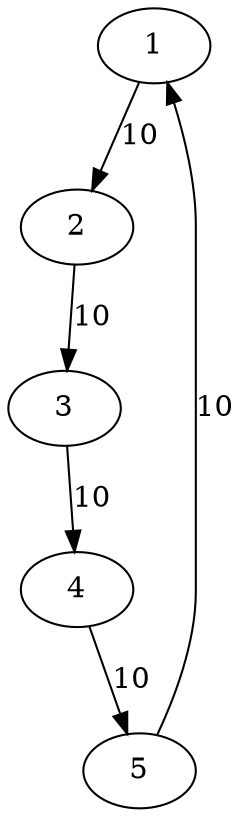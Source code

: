 digraph small1_in {
edge [len=2];
    1 -> 2 [label="10"];
    2 -> 3 [label="10"];
    3 -> 4 [label="10"];
    4 -> 5 [label="10"];
    5 -> 1 [label="10"];
}
